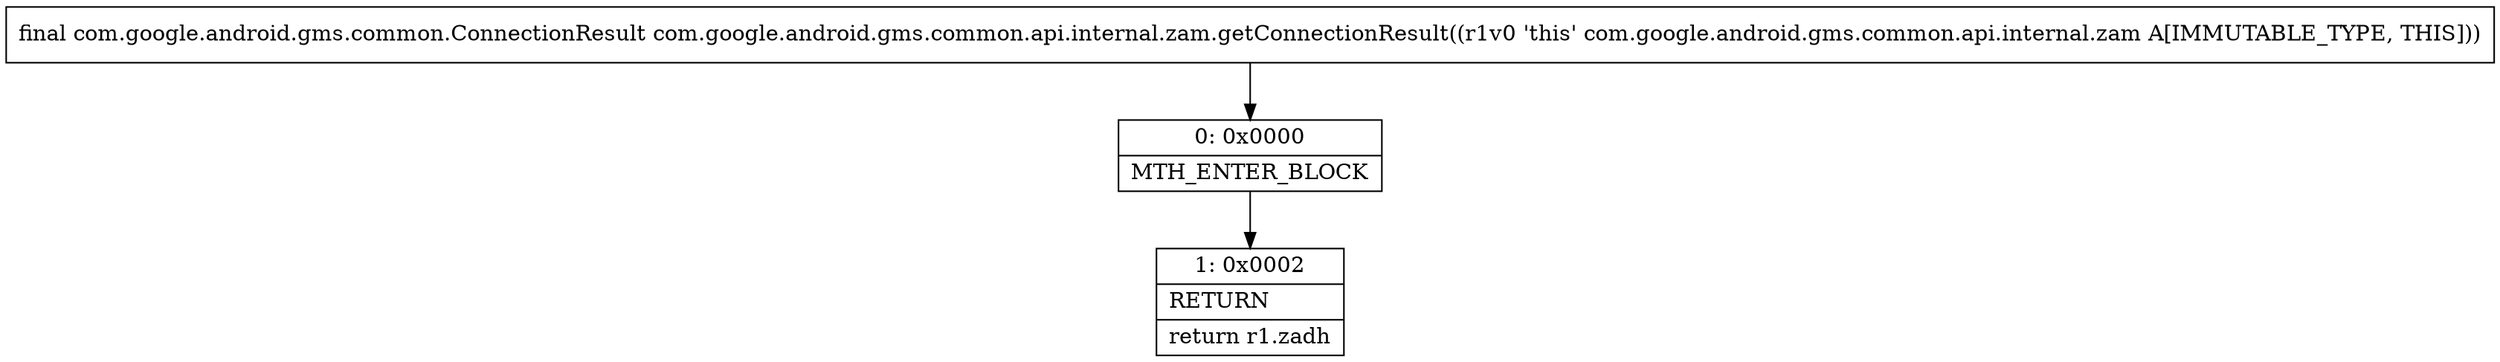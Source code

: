 digraph "CFG forcom.google.android.gms.common.api.internal.zam.getConnectionResult()Lcom\/google\/android\/gms\/common\/ConnectionResult;" {
Node_0 [shape=record,label="{0\:\ 0x0000|MTH_ENTER_BLOCK\l}"];
Node_1 [shape=record,label="{1\:\ 0x0002|RETURN\l|return r1.zadh\l}"];
MethodNode[shape=record,label="{final com.google.android.gms.common.ConnectionResult com.google.android.gms.common.api.internal.zam.getConnectionResult((r1v0 'this' com.google.android.gms.common.api.internal.zam A[IMMUTABLE_TYPE, THIS])) }"];
MethodNode -> Node_0;
Node_0 -> Node_1;
}

